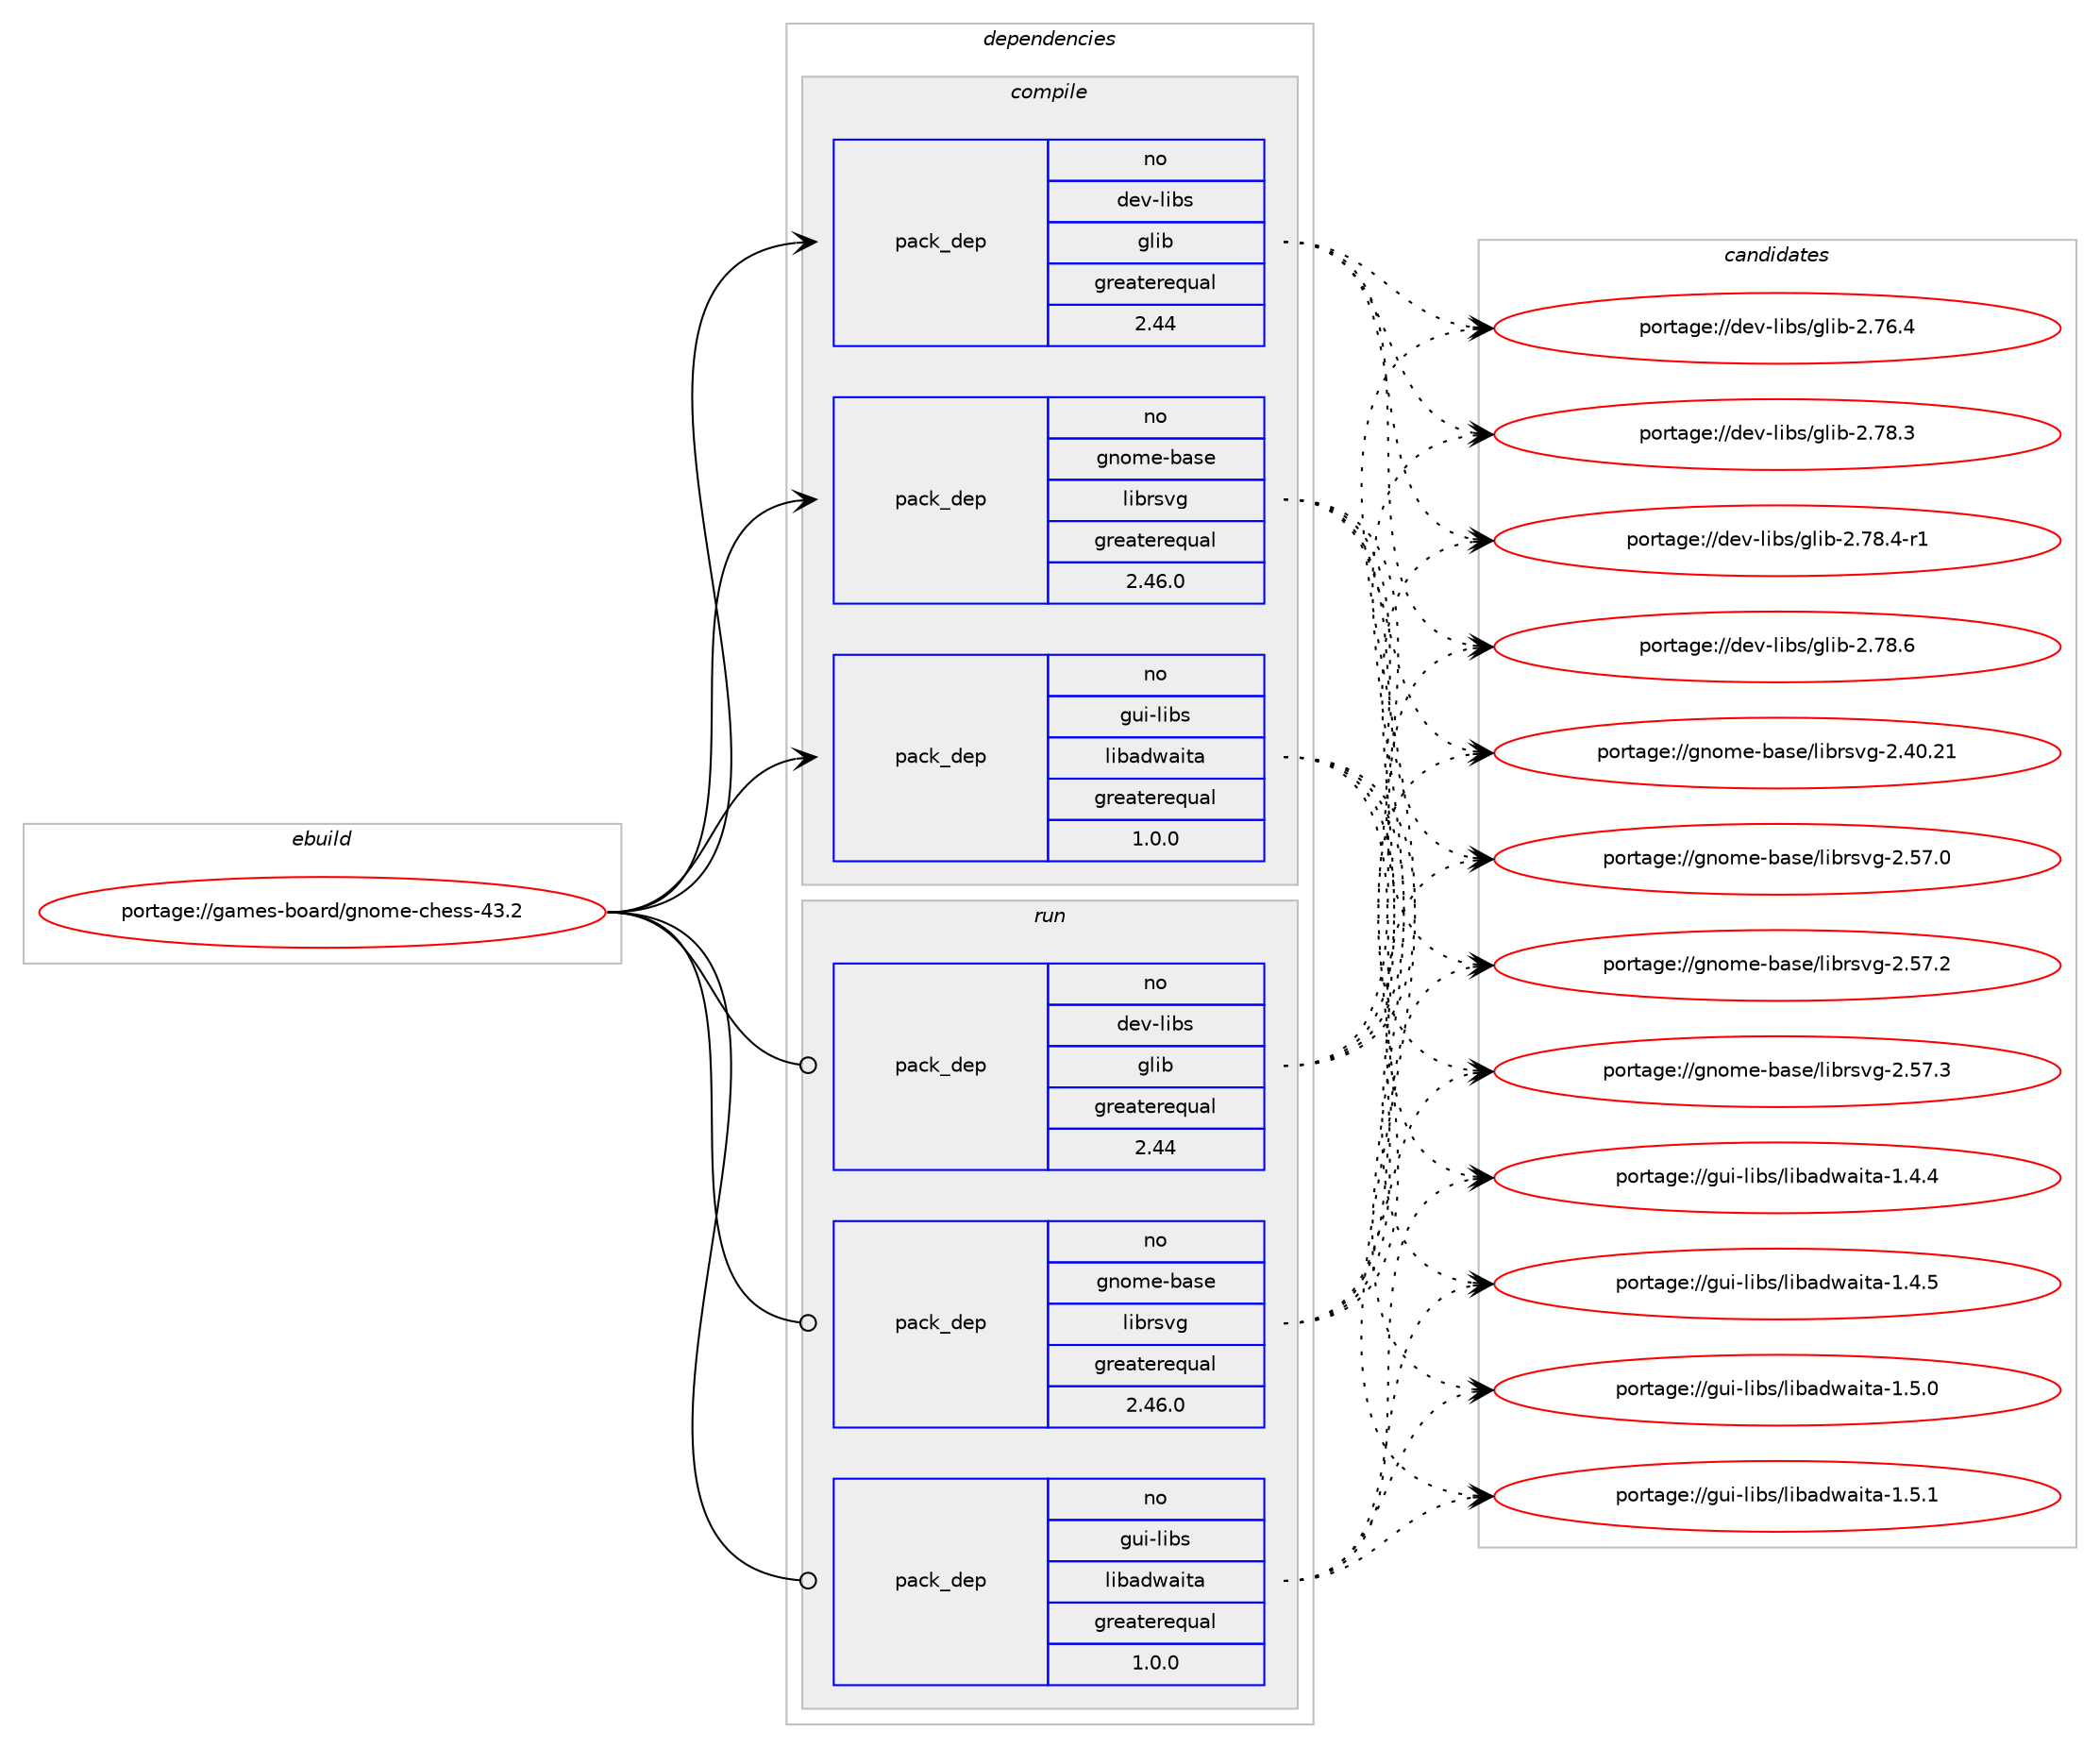 digraph prolog {

# *************
# Graph options
# *************

newrank=true;
concentrate=true;
compound=true;
graph [rankdir=LR,fontname=Helvetica,fontsize=10,ranksep=1.5];#, ranksep=2.5, nodesep=0.2];
edge  [arrowhead=vee];
node  [fontname=Helvetica,fontsize=10];

# **********
# The ebuild
# **********

subgraph cluster_leftcol {
color=gray;
rank=same;
label=<<i>ebuild</i>>;
id [label="portage://games-board/gnome-chess-43.2", color=red, width=4, href="../games-board/gnome-chess-43.2.svg"];
}

# ****************
# The dependencies
# ****************

subgraph cluster_midcol {
color=gray;
label=<<i>dependencies</i>>;
subgraph cluster_compile {
fillcolor="#eeeeee";
style=filled;
label=<<i>compile</i>>;
subgraph pack51405 {
dependency114388 [label=<<TABLE BORDER="0" CELLBORDER="1" CELLSPACING="0" CELLPADDING="4" WIDTH="220"><TR><TD ROWSPAN="6" CELLPADDING="30">pack_dep</TD></TR><TR><TD WIDTH="110">no</TD></TR><TR><TD>dev-libs</TD></TR><TR><TD>glib</TD></TR><TR><TD>greaterequal</TD></TR><TR><TD>2.44</TD></TR></TABLE>>, shape=none, color=blue];
}
id:e -> dependency114388:w [weight=20,style="solid",arrowhead="vee"];
subgraph pack51406 {
dependency114389 [label=<<TABLE BORDER="0" CELLBORDER="1" CELLSPACING="0" CELLPADDING="4" WIDTH="220"><TR><TD ROWSPAN="6" CELLPADDING="30">pack_dep</TD></TR><TR><TD WIDTH="110">no</TD></TR><TR><TD>gnome-base</TD></TR><TR><TD>librsvg</TD></TR><TR><TD>greaterequal</TD></TR><TR><TD>2.46.0</TD></TR></TABLE>>, shape=none, color=blue];
}
id:e -> dependency114389:w [weight=20,style="solid",arrowhead="vee"];
# *** BEGIN UNKNOWN DEPENDENCY TYPE (TODO) ***
# id -> package_dependency(portage://games-board/gnome-chess-43.2,install,no,gnome-base,librsvg,none,[,,],[slot(2)],[use(enable(vala),none)])
# *** END UNKNOWN DEPENDENCY TYPE (TODO) ***

# *** BEGIN UNKNOWN DEPENDENCY TYPE (TODO) ***
# id -> package_dependency(portage://games-board/gnome-chess-43.2,install,no,gui-libs,gtk,none,[,,],[slot(4)],[])
# *** END UNKNOWN DEPENDENCY TYPE (TODO) ***

subgraph pack51407 {
dependency114390 [label=<<TABLE BORDER="0" CELLBORDER="1" CELLSPACING="0" CELLPADDING="4" WIDTH="220"><TR><TD ROWSPAN="6" CELLPADDING="30">pack_dep</TD></TR><TR><TD WIDTH="110">no</TD></TR><TR><TD>gui-libs</TD></TR><TR><TD>libadwaita</TD></TR><TR><TD>greaterequal</TD></TR><TR><TD>1.0.0</TD></TR></TABLE>>, shape=none, color=blue];
}
id:e -> dependency114390:w [weight=20,style="solid",arrowhead="vee"];
# *** BEGIN UNKNOWN DEPENDENCY TYPE (TODO) ***
# id -> package_dependency(portage://games-board/gnome-chess-43.2,install,no,x11-libs,pango,none,[,,],[],[])
# *** END UNKNOWN DEPENDENCY TYPE (TODO) ***

}
subgraph cluster_compileandrun {
fillcolor="#eeeeee";
style=filled;
label=<<i>compile and run</i>>;
}
subgraph cluster_run {
fillcolor="#eeeeee";
style=filled;
label=<<i>run</i>>;
subgraph pack51408 {
dependency114391 [label=<<TABLE BORDER="0" CELLBORDER="1" CELLSPACING="0" CELLPADDING="4" WIDTH="220"><TR><TD ROWSPAN="6" CELLPADDING="30">pack_dep</TD></TR><TR><TD WIDTH="110">no</TD></TR><TR><TD>dev-libs</TD></TR><TR><TD>glib</TD></TR><TR><TD>greaterequal</TD></TR><TR><TD>2.44</TD></TR></TABLE>>, shape=none, color=blue];
}
id:e -> dependency114391:w [weight=20,style="solid",arrowhead="odot"];
subgraph pack51409 {
dependency114392 [label=<<TABLE BORDER="0" CELLBORDER="1" CELLSPACING="0" CELLPADDING="4" WIDTH="220"><TR><TD ROWSPAN="6" CELLPADDING="30">pack_dep</TD></TR><TR><TD WIDTH="110">no</TD></TR><TR><TD>gnome-base</TD></TR><TR><TD>librsvg</TD></TR><TR><TD>greaterequal</TD></TR><TR><TD>2.46.0</TD></TR></TABLE>>, shape=none, color=blue];
}
id:e -> dependency114392:w [weight=20,style="solid",arrowhead="odot"];
# *** BEGIN UNKNOWN DEPENDENCY TYPE (TODO) ***
# id -> package_dependency(portage://games-board/gnome-chess-43.2,run,no,gui-libs,gtk,none,[,,],[slot(4)],[])
# *** END UNKNOWN DEPENDENCY TYPE (TODO) ***

subgraph pack51410 {
dependency114393 [label=<<TABLE BORDER="0" CELLBORDER="1" CELLSPACING="0" CELLPADDING="4" WIDTH="220"><TR><TD ROWSPAN="6" CELLPADDING="30">pack_dep</TD></TR><TR><TD WIDTH="110">no</TD></TR><TR><TD>gui-libs</TD></TR><TR><TD>libadwaita</TD></TR><TR><TD>greaterequal</TD></TR><TR><TD>1.0.0</TD></TR></TABLE>>, shape=none, color=blue];
}
id:e -> dependency114393:w [weight=20,style="solid",arrowhead="odot"];
# *** BEGIN UNKNOWN DEPENDENCY TYPE (TODO) ***
# id -> package_dependency(portage://games-board/gnome-chess-43.2,run,no,x11-libs,pango,none,[,,],[],[])
# *** END UNKNOWN DEPENDENCY TYPE (TODO) ***

}
}

# **************
# The candidates
# **************

subgraph cluster_choices {
rank=same;
color=gray;
label=<<i>candidates</i>>;

subgraph choice51405 {
color=black;
nodesep=1;
choice1001011184510810598115471031081059845504655544652 [label="portage://dev-libs/glib-2.76.4", color=red, width=4,href="../dev-libs/glib-2.76.4.svg"];
choice1001011184510810598115471031081059845504655564651 [label="portage://dev-libs/glib-2.78.3", color=red, width=4,href="../dev-libs/glib-2.78.3.svg"];
choice10010111845108105981154710310810598455046555646524511449 [label="portage://dev-libs/glib-2.78.4-r1", color=red, width=4,href="../dev-libs/glib-2.78.4-r1.svg"];
choice1001011184510810598115471031081059845504655564654 [label="portage://dev-libs/glib-2.78.6", color=red, width=4,href="../dev-libs/glib-2.78.6.svg"];
dependency114388:e -> choice1001011184510810598115471031081059845504655544652:w [style=dotted,weight="100"];
dependency114388:e -> choice1001011184510810598115471031081059845504655564651:w [style=dotted,weight="100"];
dependency114388:e -> choice10010111845108105981154710310810598455046555646524511449:w [style=dotted,weight="100"];
dependency114388:e -> choice1001011184510810598115471031081059845504655564654:w [style=dotted,weight="100"];
}
subgraph choice51406 {
color=black;
nodesep=1;
choice10311011110910145989711510147108105981141151181034550465248465049 [label="portage://gnome-base/librsvg-2.40.21", color=red, width=4,href="../gnome-base/librsvg-2.40.21.svg"];
choice103110111109101459897115101471081059811411511810345504653554648 [label="portage://gnome-base/librsvg-2.57.0", color=red, width=4,href="../gnome-base/librsvg-2.57.0.svg"];
choice103110111109101459897115101471081059811411511810345504653554650 [label="portage://gnome-base/librsvg-2.57.2", color=red, width=4,href="../gnome-base/librsvg-2.57.2.svg"];
choice103110111109101459897115101471081059811411511810345504653554651 [label="portage://gnome-base/librsvg-2.57.3", color=red, width=4,href="../gnome-base/librsvg-2.57.3.svg"];
dependency114389:e -> choice10311011110910145989711510147108105981141151181034550465248465049:w [style=dotted,weight="100"];
dependency114389:e -> choice103110111109101459897115101471081059811411511810345504653554648:w [style=dotted,weight="100"];
dependency114389:e -> choice103110111109101459897115101471081059811411511810345504653554650:w [style=dotted,weight="100"];
dependency114389:e -> choice103110111109101459897115101471081059811411511810345504653554651:w [style=dotted,weight="100"];
}
subgraph choice51407 {
color=black;
nodesep=1;
choice10311710545108105981154710810598971001199710511697454946524652 [label="portage://gui-libs/libadwaita-1.4.4", color=red, width=4,href="../gui-libs/libadwaita-1.4.4.svg"];
choice10311710545108105981154710810598971001199710511697454946524653 [label="portage://gui-libs/libadwaita-1.4.5", color=red, width=4,href="../gui-libs/libadwaita-1.4.5.svg"];
choice10311710545108105981154710810598971001199710511697454946534648 [label="portage://gui-libs/libadwaita-1.5.0", color=red, width=4,href="../gui-libs/libadwaita-1.5.0.svg"];
choice10311710545108105981154710810598971001199710511697454946534649 [label="portage://gui-libs/libadwaita-1.5.1", color=red, width=4,href="../gui-libs/libadwaita-1.5.1.svg"];
dependency114390:e -> choice10311710545108105981154710810598971001199710511697454946524652:w [style=dotted,weight="100"];
dependency114390:e -> choice10311710545108105981154710810598971001199710511697454946524653:w [style=dotted,weight="100"];
dependency114390:e -> choice10311710545108105981154710810598971001199710511697454946534648:w [style=dotted,weight="100"];
dependency114390:e -> choice10311710545108105981154710810598971001199710511697454946534649:w [style=dotted,weight="100"];
}
subgraph choice51408 {
color=black;
nodesep=1;
choice1001011184510810598115471031081059845504655544652 [label="portage://dev-libs/glib-2.76.4", color=red, width=4,href="../dev-libs/glib-2.76.4.svg"];
choice1001011184510810598115471031081059845504655564651 [label="portage://dev-libs/glib-2.78.3", color=red, width=4,href="../dev-libs/glib-2.78.3.svg"];
choice10010111845108105981154710310810598455046555646524511449 [label="portage://dev-libs/glib-2.78.4-r1", color=red, width=4,href="../dev-libs/glib-2.78.4-r1.svg"];
choice1001011184510810598115471031081059845504655564654 [label="portage://dev-libs/glib-2.78.6", color=red, width=4,href="../dev-libs/glib-2.78.6.svg"];
dependency114391:e -> choice1001011184510810598115471031081059845504655544652:w [style=dotted,weight="100"];
dependency114391:e -> choice1001011184510810598115471031081059845504655564651:w [style=dotted,weight="100"];
dependency114391:e -> choice10010111845108105981154710310810598455046555646524511449:w [style=dotted,weight="100"];
dependency114391:e -> choice1001011184510810598115471031081059845504655564654:w [style=dotted,weight="100"];
}
subgraph choice51409 {
color=black;
nodesep=1;
choice10311011110910145989711510147108105981141151181034550465248465049 [label="portage://gnome-base/librsvg-2.40.21", color=red, width=4,href="../gnome-base/librsvg-2.40.21.svg"];
choice103110111109101459897115101471081059811411511810345504653554648 [label="portage://gnome-base/librsvg-2.57.0", color=red, width=4,href="../gnome-base/librsvg-2.57.0.svg"];
choice103110111109101459897115101471081059811411511810345504653554650 [label="portage://gnome-base/librsvg-2.57.2", color=red, width=4,href="../gnome-base/librsvg-2.57.2.svg"];
choice103110111109101459897115101471081059811411511810345504653554651 [label="portage://gnome-base/librsvg-2.57.3", color=red, width=4,href="../gnome-base/librsvg-2.57.3.svg"];
dependency114392:e -> choice10311011110910145989711510147108105981141151181034550465248465049:w [style=dotted,weight="100"];
dependency114392:e -> choice103110111109101459897115101471081059811411511810345504653554648:w [style=dotted,weight="100"];
dependency114392:e -> choice103110111109101459897115101471081059811411511810345504653554650:w [style=dotted,weight="100"];
dependency114392:e -> choice103110111109101459897115101471081059811411511810345504653554651:w [style=dotted,weight="100"];
}
subgraph choice51410 {
color=black;
nodesep=1;
choice10311710545108105981154710810598971001199710511697454946524652 [label="portage://gui-libs/libadwaita-1.4.4", color=red, width=4,href="../gui-libs/libadwaita-1.4.4.svg"];
choice10311710545108105981154710810598971001199710511697454946524653 [label="portage://gui-libs/libadwaita-1.4.5", color=red, width=4,href="../gui-libs/libadwaita-1.4.5.svg"];
choice10311710545108105981154710810598971001199710511697454946534648 [label="portage://gui-libs/libadwaita-1.5.0", color=red, width=4,href="../gui-libs/libadwaita-1.5.0.svg"];
choice10311710545108105981154710810598971001199710511697454946534649 [label="portage://gui-libs/libadwaita-1.5.1", color=red, width=4,href="../gui-libs/libadwaita-1.5.1.svg"];
dependency114393:e -> choice10311710545108105981154710810598971001199710511697454946524652:w [style=dotted,weight="100"];
dependency114393:e -> choice10311710545108105981154710810598971001199710511697454946524653:w [style=dotted,weight="100"];
dependency114393:e -> choice10311710545108105981154710810598971001199710511697454946534648:w [style=dotted,weight="100"];
dependency114393:e -> choice10311710545108105981154710810598971001199710511697454946534649:w [style=dotted,weight="100"];
}
}

}
